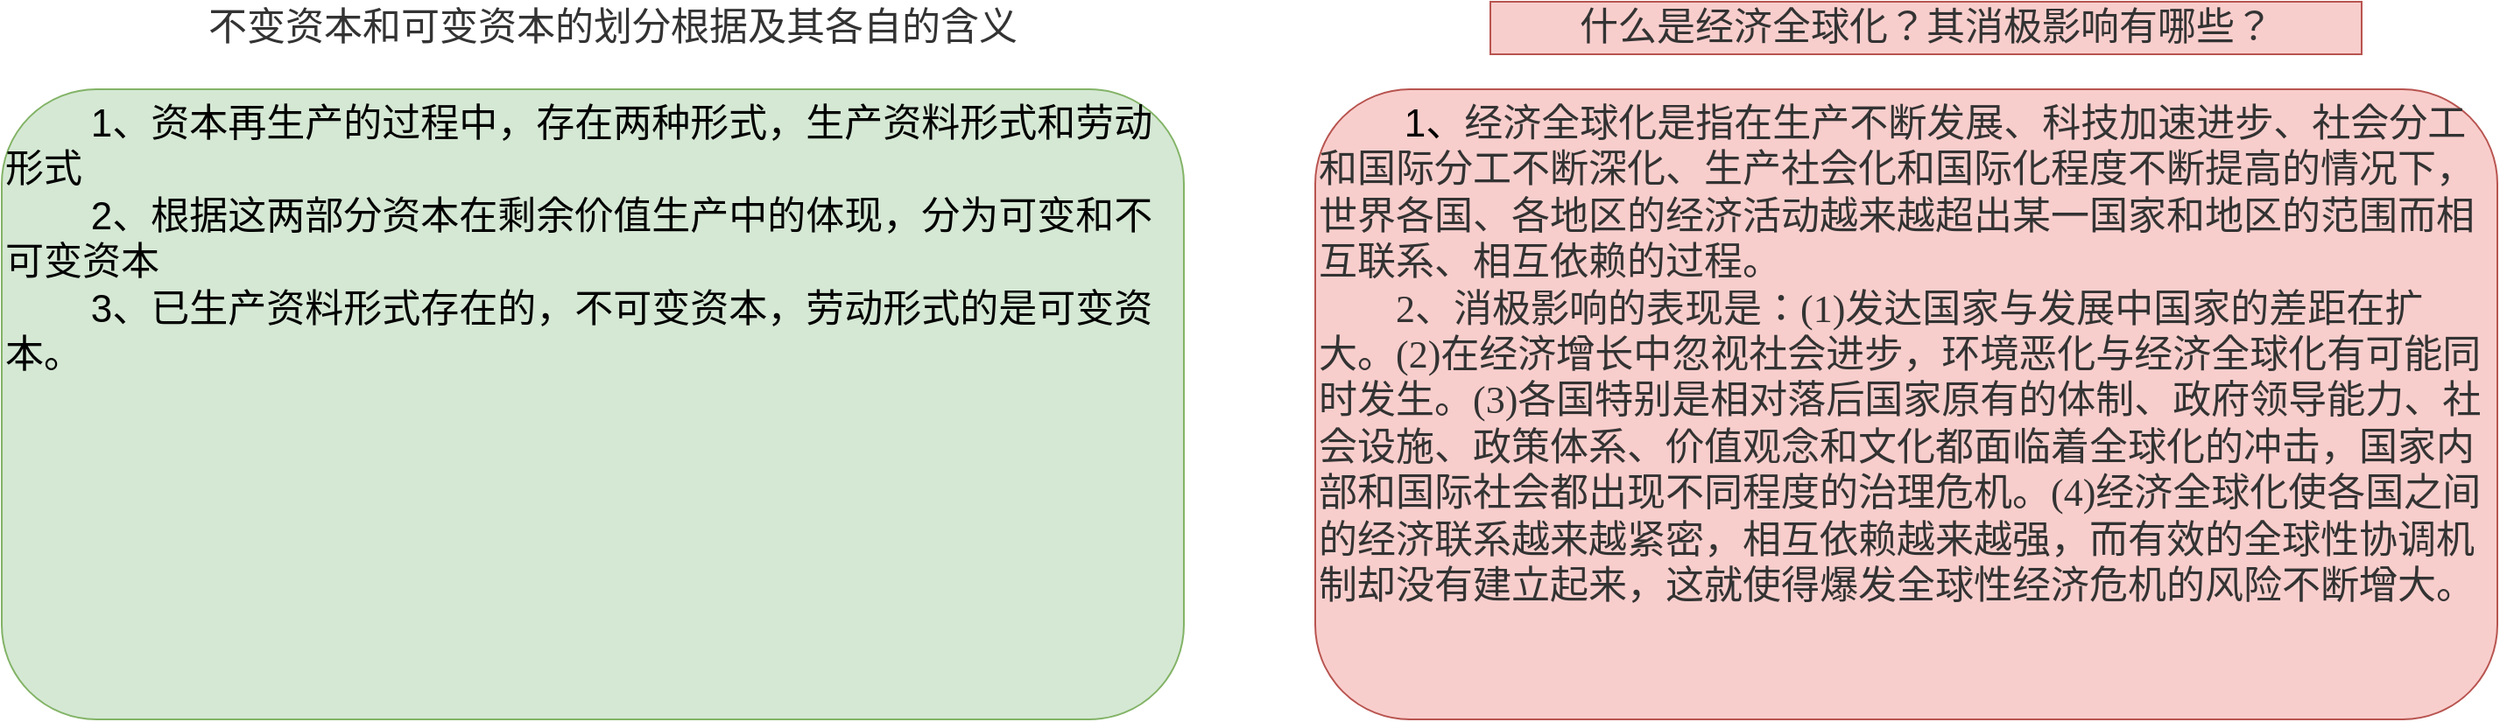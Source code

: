 <mxfile version="24.4.6" type="github">
  <diagram name="第 1 页" id="Y7Ydrx_XadtiYyFxUTAx">
    <mxGraphModel dx="2074" dy="2275" grid="1" gridSize="10" guides="1" tooltips="1" connect="1" arrows="1" fold="1" page="1" pageScale="1" pageWidth="827" pageHeight="1169" math="0" shadow="0">
      <root>
        <mxCell id="0" />
        <mxCell id="1" parent="0" />
        <mxCell id="At8lbXzOp1W4mc0DRG15-1" value="&lt;span style=&quot;white-space: pre; font-size: 22px;&quot;&gt;&#x9;&lt;/span&gt;1、资本再生产的过程中，存在两种形式，生产资料形式和劳动形式&lt;div&gt;&lt;span style=&quot;white-space: pre;&quot;&gt;&#x9;&lt;/span&gt;2、根据这两部分资本在剩余价值生产中的体现，分为可变和不可变资本&lt;br&gt;&lt;/div&gt;&lt;div&gt;&lt;span style=&quot;white-space: pre;&quot;&gt;&#x9;&lt;/span&gt;3、已生产资料形式存在的，不可变资本，劳动形式的是可变资本。&lt;br&gt;&lt;/div&gt;" style="rounded=1;whiteSpace=wrap;html=1;fontSize=22;align=left;verticalAlign=top;fillColor=#d5e8d4;strokeColor=#82b366;" vertex="1" parent="1">
          <mxGeometry x="50" y="-1070" width="675" height="360" as="geometry" />
        </mxCell>
        <mxCell id="At8lbXzOp1W4mc0DRG15-2" value="&lt;span style=&quot;color: rgb(51, 51, 51); font-family: &amp;quot;Noto Sans SC&amp;quot;; font-size: 22px; text-align: left; background-color: rgb(255, 255, 255);&quot;&gt;不变资本和可变资本的划分根据及其各自的含义&lt;/span&gt;" style="text;html=1;align=center;verticalAlign=middle;whiteSpace=wrap;rounded=0;fontSize=22;" vertex="1" parent="1">
          <mxGeometry x="150" y="-1120" width="497.5" height="30" as="geometry" />
        </mxCell>
        <mxCell id="At8lbXzOp1W4mc0DRG15-4" value="&lt;div style=&quot;font-size: 22px;&quot;&gt;&lt;span style=&quot;white-space: pre; font-size: 22px;&quot;&gt;&#x9;&lt;/span&gt;1、&lt;span style=&quot;color: rgb(51, 51, 51); font-family: &amp;quot;Noto Sans SC&amp;quot;; font-size: 22px;&quot;&gt;经济全球化是指在生产不断发展、科技加速进步、社会分工和国际分工不断深化、生产社会化和国际化程度不断提高的情况下，世界各国、各地区的经济活动越来越超出某一国家和地区的范围而相互联系、相互依赖的过程。&lt;/span&gt;&lt;br style=&quot;font-size: 22px;&quot;&gt;&lt;/div&gt;&lt;div style=&quot;&quot;&gt;&lt;span style=&quot;font-size: 22px; color: rgb(51, 51, 51); font-family: &amp;quot;Noto Sans SC&amp;quot;;&quot;&gt;&lt;span style=&quot;white-space: pre;&quot;&gt;&#x9;&lt;/span&gt;2、&lt;/span&gt;&lt;span style=&quot;color: rgb(51, 51, 51); font-family: &amp;quot;Noto Sans SC&amp;quot;;&quot;&gt;&lt;font style=&quot;font-size: 22px;&quot;&gt;消极影响的表现是：(1)发达国家与发展中国家的差距在扩大。(2)在经济增长中忽视社会进步，环境恶化与经济全球化有可能同时发生。(3)各国特别是相对落后国家原有的体制、政府领导能力、社会设施、政策体系、价值观念和文化都面临着全球化的冲击，国家内部和国际社会都出现不同程度的治理危机。(4)经济全球化使各国之间的经济联系越来越紧密，相互依赖越来越强，而有效的全球性协调机制却没有建立起来，这就使得爆发全球性经济危机的风险不断增大。&lt;/font&gt;&lt;/span&gt;&lt;span style=&quot;font-size: 22px; color: rgb(51, 51, 51); font-family: &amp;quot;Noto Sans SC&amp;quot;;&quot;&gt;&lt;br&gt;&lt;/span&gt;&lt;/div&gt;" style="rounded=1;whiteSpace=wrap;html=1;fontSize=22;align=left;verticalAlign=top;fillColor=#f8cecc;strokeColor=#b85450;labelBackgroundColor=none;" vertex="1" parent="1">
          <mxGeometry x="800" y="-1070" width="675" height="360" as="geometry" />
        </mxCell>
        <mxCell id="At8lbXzOp1W4mc0DRG15-5" value="&lt;span style=&quot;color: rgb(51, 51, 51); font-family: &amp;quot;Noto Sans SC&amp;quot;; font-size: 22px; text-align: left;&quot;&gt;什么是经济全球化？其消极影响有哪些？&lt;/span&gt;" style="text;html=1;align=center;verticalAlign=middle;whiteSpace=wrap;rounded=0;fontSize=22;fillColor=#f8cecc;strokeColor=#b85450;labelBackgroundColor=none;" vertex="1" parent="1">
          <mxGeometry x="900" y="-1120" width="497.5" height="30" as="geometry" />
        </mxCell>
      </root>
    </mxGraphModel>
  </diagram>
</mxfile>
